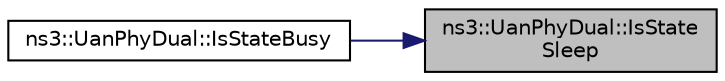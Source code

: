 digraph "ns3::UanPhyDual::IsStateSleep"
{
 // LATEX_PDF_SIZE
  edge [fontname="Helvetica",fontsize="10",labelfontname="Helvetica",labelfontsize="10"];
  node [fontname="Helvetica",fontsize="10",shape=record];
  rankdir="RL";
  Node1 [label="ns3::UanPhyDual::IsState\lSleep",height=0.2,width=0.4,color="black", fillcolor="grey75", style="filled", fontcolor="black",tooltip=" "];
  Node1 -> Node2 [dir="back",color="midnightblue",fontsize="10",style="solid",fontname="Helvetica"];
  Node2 [label="ns3::UanPhyDual::IsStateBusy",height=0.2,width=0.4,color="black", fillcolor="white", style="filled",URL="$classns3_1_1_uan_phy_dual.html#af850c03e22399ac3d65b4ef5efff1550",tooltip=" "];
}
